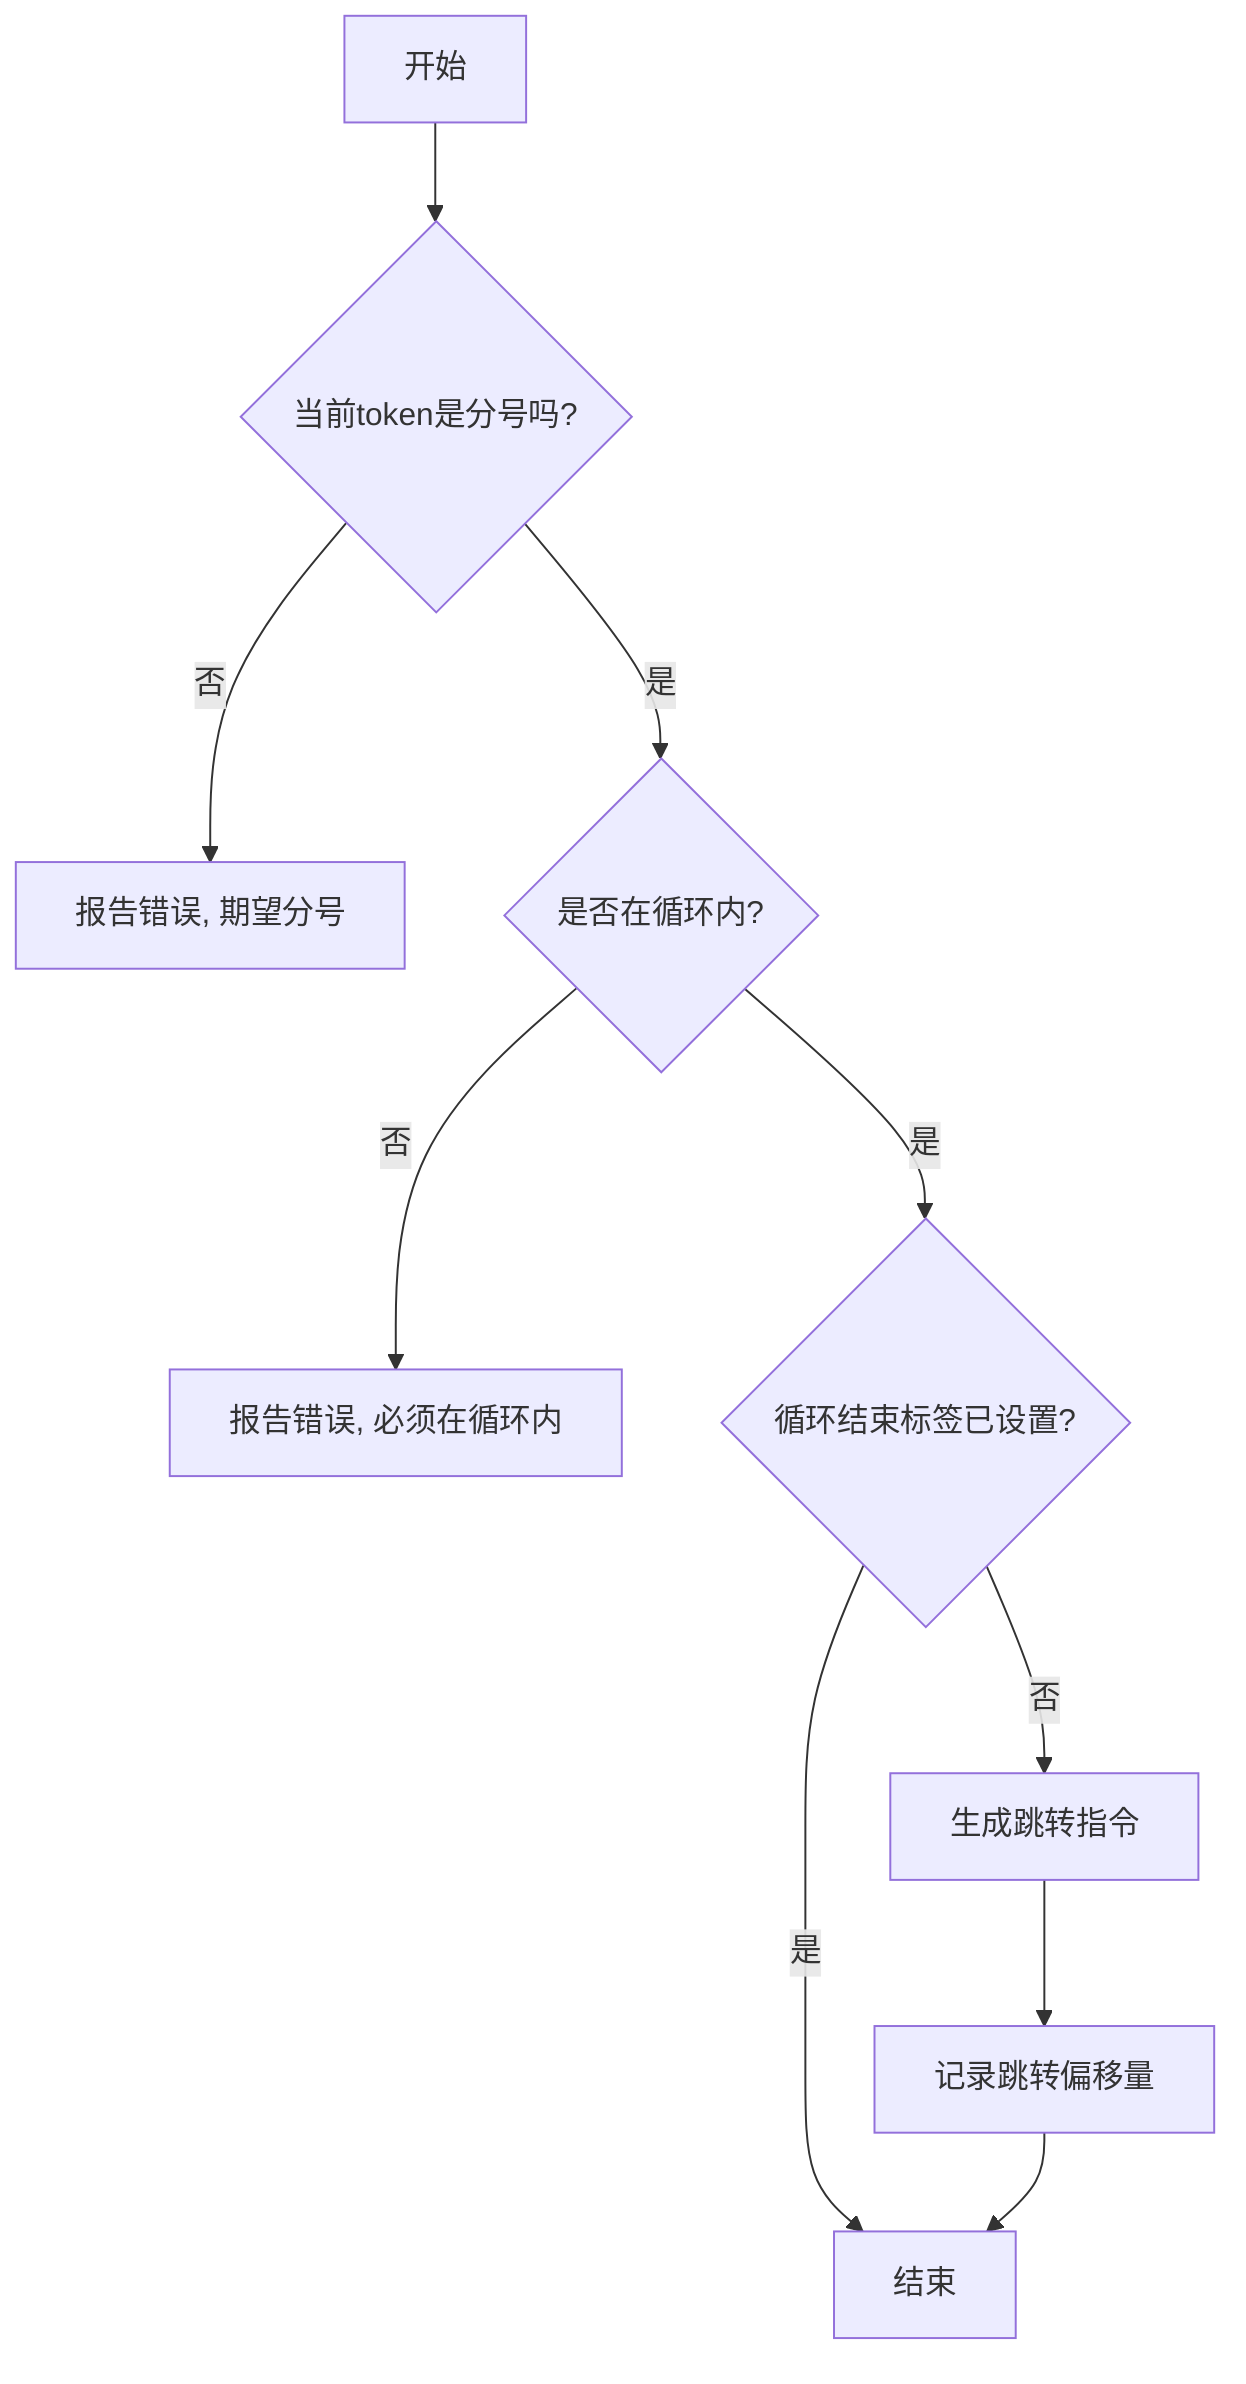 flowchart TD
    A[开始] --> B{当前token是分号吗?}
    B -->|否| C[报告错误, 期望分号]
    B -->|是| D{是否在循环内?}
    D -->|否| E[报告错误, 必须在循环内]
    D -->|是| F{循环结束标签已设置?}
    F -->|是| G[结束]
    F -->|否| H[生成跳转指令]
    H --> I[记录跳转偏移量]
    I --> G[结束]
